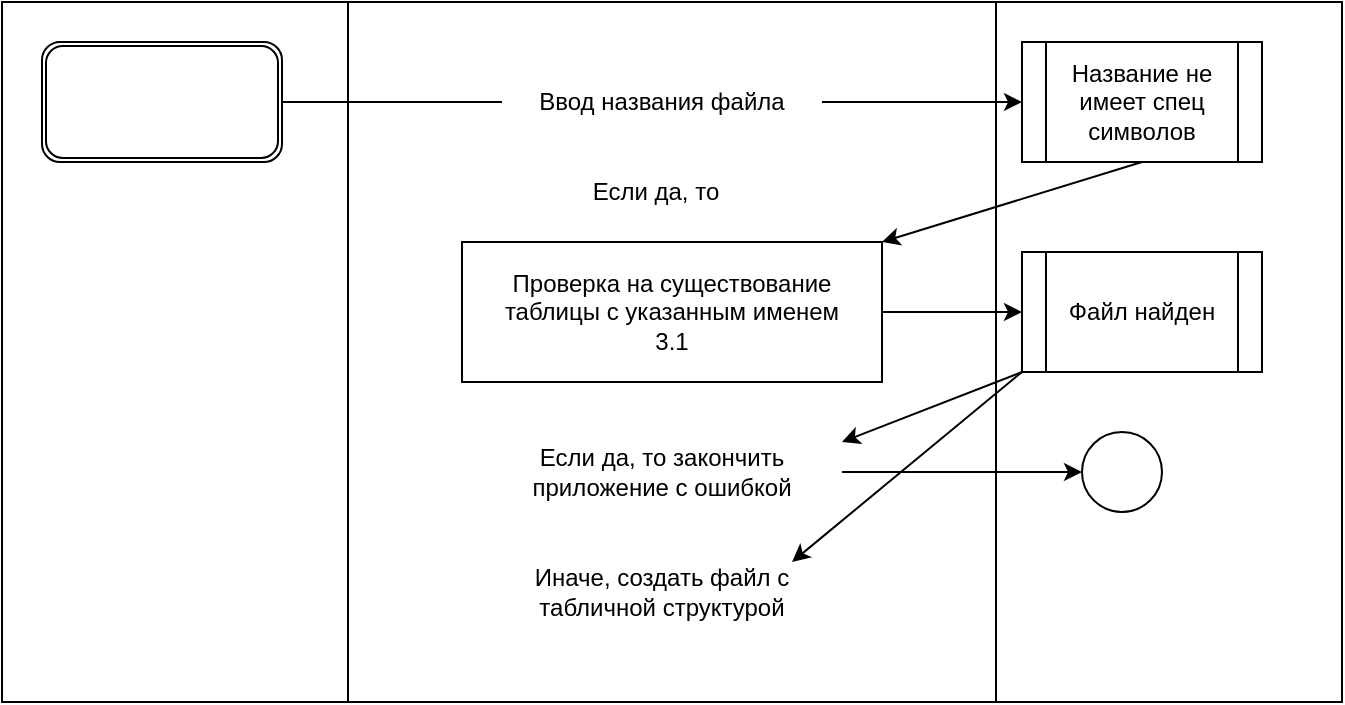 <mxfile version="15.6.3" type="device"><diagram id="GWf-g4bFSlw6boruxH3_" name="Page-1"><mxGraphModel dx="1422" dy="780" grid="1" gridSize="10" guides="1" tooltips="1" connect="1" arrows="1" fold="1" page="1" pageScale="1" pageWidth="827" pageHeight="1169" math="0" shadow="0"><root><mxCell id="0"/><mxCell id="1" parent="0"/><mxCell id="x3EIPhh1QUCwPqp3oVlh-1" value="" style="shape=process;whiteSpace=wrap;html=1;backgroundOutline=1;size=0.258;" parent="1" vertex="1"><mxGeometry x="90" y="200" width="670" height="350" as="geometry"/></mxCell><mxCell id="x3EIPhh1QUCwPqp3oVlh-2" value="" style="shape=ext;double=1;rounded=1;whiteSpace=wrap;html=1;" parent="1" vertex="1"><mxGeometry x="110" y="220" width="120" height="60" as="geometry"/></mxCell><mxCell id="x3EIPhh1QUCwPqp3oVlh-4" value="Ввод названия файла" style="text;html=1;strokeColor=none;fillColor=none;align=center;verticalAlign=middle;whiteSpace=wrap;rounded=0;" parent="1" vertex="1"><mxGeometry x="340" y="235" width="160" height="30" as="geometry"/></mxCell><mxCell id="x3EIPhh1QUCwPqp3oVlh-5" value="Название не имеет спец символов" style="shape=process;whiteSpace=wrap;html=1;backgroundOutline=1;" parent="1" vertex="1"><mxGeometry x="600" y="220" width="120" height="60" as="geometry"/></mxCell><mxCell id="x3EIPhh1QUCwPqp3oVlh-6" value="Если да, то" style="text;html=1;strokeColor=none;fillColor=none;align=center;verticalAlign=middle;whiteSpace=wrap;rounded=0;" parent="1" vertex="1"><mxGeometry x="354" y="280" width="126" height="30" as="geometry"/></mxCell><mxCell id="x3EIPhh1QUCwPqp3oVlh-8" value="&lt;div&gt;Проверка на существование таблицы с указанным именем&lt;/div&gt;&lt;div&gt;3.1&lt;br&gt;&lt;/div&gt;" style="rounded=0;whiteSpace=wrap;html=1;" parent="1" vertex="1"><mxGeometry x="320" y="320" width="210" height="70" as="geometry"/></mxCell><mxCell id="x3EIPhh1QUCwPqp3oVlh-9" value="" style="endArrow=classic;html=1;rounded=0;exitX=0.5;exitY=1;exitDx=0;exitDy=0;entryX=1;entryY=0;entryDx=0;entryDy=0;" parent="1" source="x3EIPhh1QUCwPqp3oVlh-5" target="x3EIPhh1QUCwPqp3oVlh-8" edge="1"><mxGeometry width="50" height="50" relative="1" as="geometry"><mxPoint x="660" y="390" as="sourcePoint"/><mxPoint x="710" y="340" as="targetPoint"/></mxGeometry></mxCell><mxCell id="x3EIPhh1QUCwPqp3oVlh-10" value="Файл найден" style="shape=process;whiteSpace=wrap;html=1;backgroundOutline=1;" parent="1" vertex="1"><mxGeometry x="600" y="325" width="120" height="60" as="geometry"/></mxCell><mxCell id="x3EIPhh1QUCwPqp3oVlh-11" value="Если да, то закончить приложение с ошибкой" style="text;html=1;strokeColor=none;fillColor=none;align=center;verticalAlign=middle;whiteSpace=wrap;rounded=0;" parent="1" vertex="1"><mxGeometry x="330" y="420" width="180" height="30" as="geometry"/></mxCell><mxCell id="x3EIPhh1QUCwPqp3oVlh-12" value="" style="endArrow=classic;html=1;rounded=0;exitX=1;exitY=0.5;exitDx=0;exitDy=0;entryX=0;entryY=0.5;entryDx=0;entryDy=0;" parent="1" source="x3EIPhh1QUCwPqp3oVlh-11" target="x3EIPhh1QUCwPqp3oVlh-13" edge="1"><mxGeometry width="50" height="50" relative="1" as="geometry"><mxPoint x="600" y="460" as="sourcePoint"/><mxPoint x="650" y="410" as="targetPoint"/></mxGeometry></mxCell><mxCell id="x3EIPhh1QUCwPqp3oVlh-13" value="" style="ellipse;whiteSpace=wrap;html=1;aspect=fixed;" parent="1" vertex="1"><mxGeometry x="630" y="415" width="40" height="40" as="geometry"/></mxCell><mxCell id="x3EIPhh1QUCwPqp3oVlh-14" value="" style="endArrow=classic;html=1;rounded=0;exitX=1;exitY=0.5;exitDx=0;exitDy=0;entryX=0;entryY=0.5;entryDx=0;entryDy=0;" parent="1" source="x3EIPhh1QUCwPqp3oVlh-8" target="x3EIPhh1QUCwPqp3oVlh-10" edge="1"><mxGeometry width="50" height="50" relative="1" as="geometry"><mxPoint x="620" y="510" as="sourcePoint"/><mxPoint x="670" y="460" as="targetPoint"/></mxGeometry></mxCell><mxCell id="x3EIPhh1QUCwPqp3oVlh-15" value="" style="endArrow=classic;html=1;rounded=0;exitX=0;exitY=1;exitDx=0;exitDy=0;entryX=1;entryY=0;entryDx=0;entryDy=0;" parent="1" source="x3EIPhh1QUCwPqp3oVlh-10" target="x3EIPhh1QUCwPqp3oVlh-11" edge="1"><mxGeometry width="50" height="50" relative="1" as="geometry"><mxPoint x="620" y="530" as="sourcePoint"/><mxPoint x="670" y="480" as="targetPoint"/></mxGeometry></mxCell><mxCell id="x3EIPhh1QUCwPqp3oVlh-16" value="Иначе, создать файл с табличной структурой" style="text;html=1;strokeColor=none;fillColor=none;align=center;verticalAlign=middle;whiteSpace=wrap;rounded=0;" parent="1" vertex="1"><mxGeometry x="355" y="480" width="130" height="30" as="geometry"/></mxCell><mxCell id="x3EIPhh1QUCwPqp3oVlh-18" value="" style="endArrow=classic;html=1;rounded=0;entryX=1;entryY=0;entryDx=0;entryDy=0;exitX=0;exitY=1;exitDx=0;exitDy=0;" parent="1" source="x3EIPhh1QUCwPqp3oVlh-10" target="x3EIPhh1QUCwPqp3oVlh-16" edge="1"><mxGeometry width="50" height="50" relative="1" as="geometry"><mxPoint x="530" y="560" as="sourcePoint"/><mxPoint x="580" y="510" as="targetPoint"/></mxGeometry></mxCell><mxCell id="x3EIPhh1QUCwPqp3oVlh-21" value="" style="endArrow=none;html=1;rounded=0;exitX=1;exitY=0.5;exitDx=0;exitDy=0;entryX=0;entryY=0.5;entryDx=0;entryDy=0;" parent="1" source="x3EIPhh1QUCwPqp3oVlh-2" target="x3EIPhh1QUCwPqp3oVlh-4" edge="1"><mxGeometry width="50" height="50" relative="1" as="geometry"><mxPoint x="290" y="180" as="sourcePoint"/><mxPoint x="340" y="130" as="targetPoint"/></mxGeometry></mxCell><mxCell id="x3EIPhh1QUCwPqp3oVlh-22" value="" style="endArrow=classic;html=1;rounded=0;exitX=1;exitY=0.5;exitDx=0;exitDy=0;entryX=0;entryY=0.5;entryDx=0;entryDy=0;" parent="1" source="x3EIPhh1QUCwPqp3oVlh-4" target="x3EIPhh1QUCwPqp3oVlh-5" edge="1"><mxGeometry width="50" height="50" relative="1" as="geometry"><mxPoint x="560" y="220" as="sourcePoint"/><mxPoint x="610" y="170" as="targetPoint"/></mxGeometry></mxCell></root></mxGraphModel></diagram></mxfile>